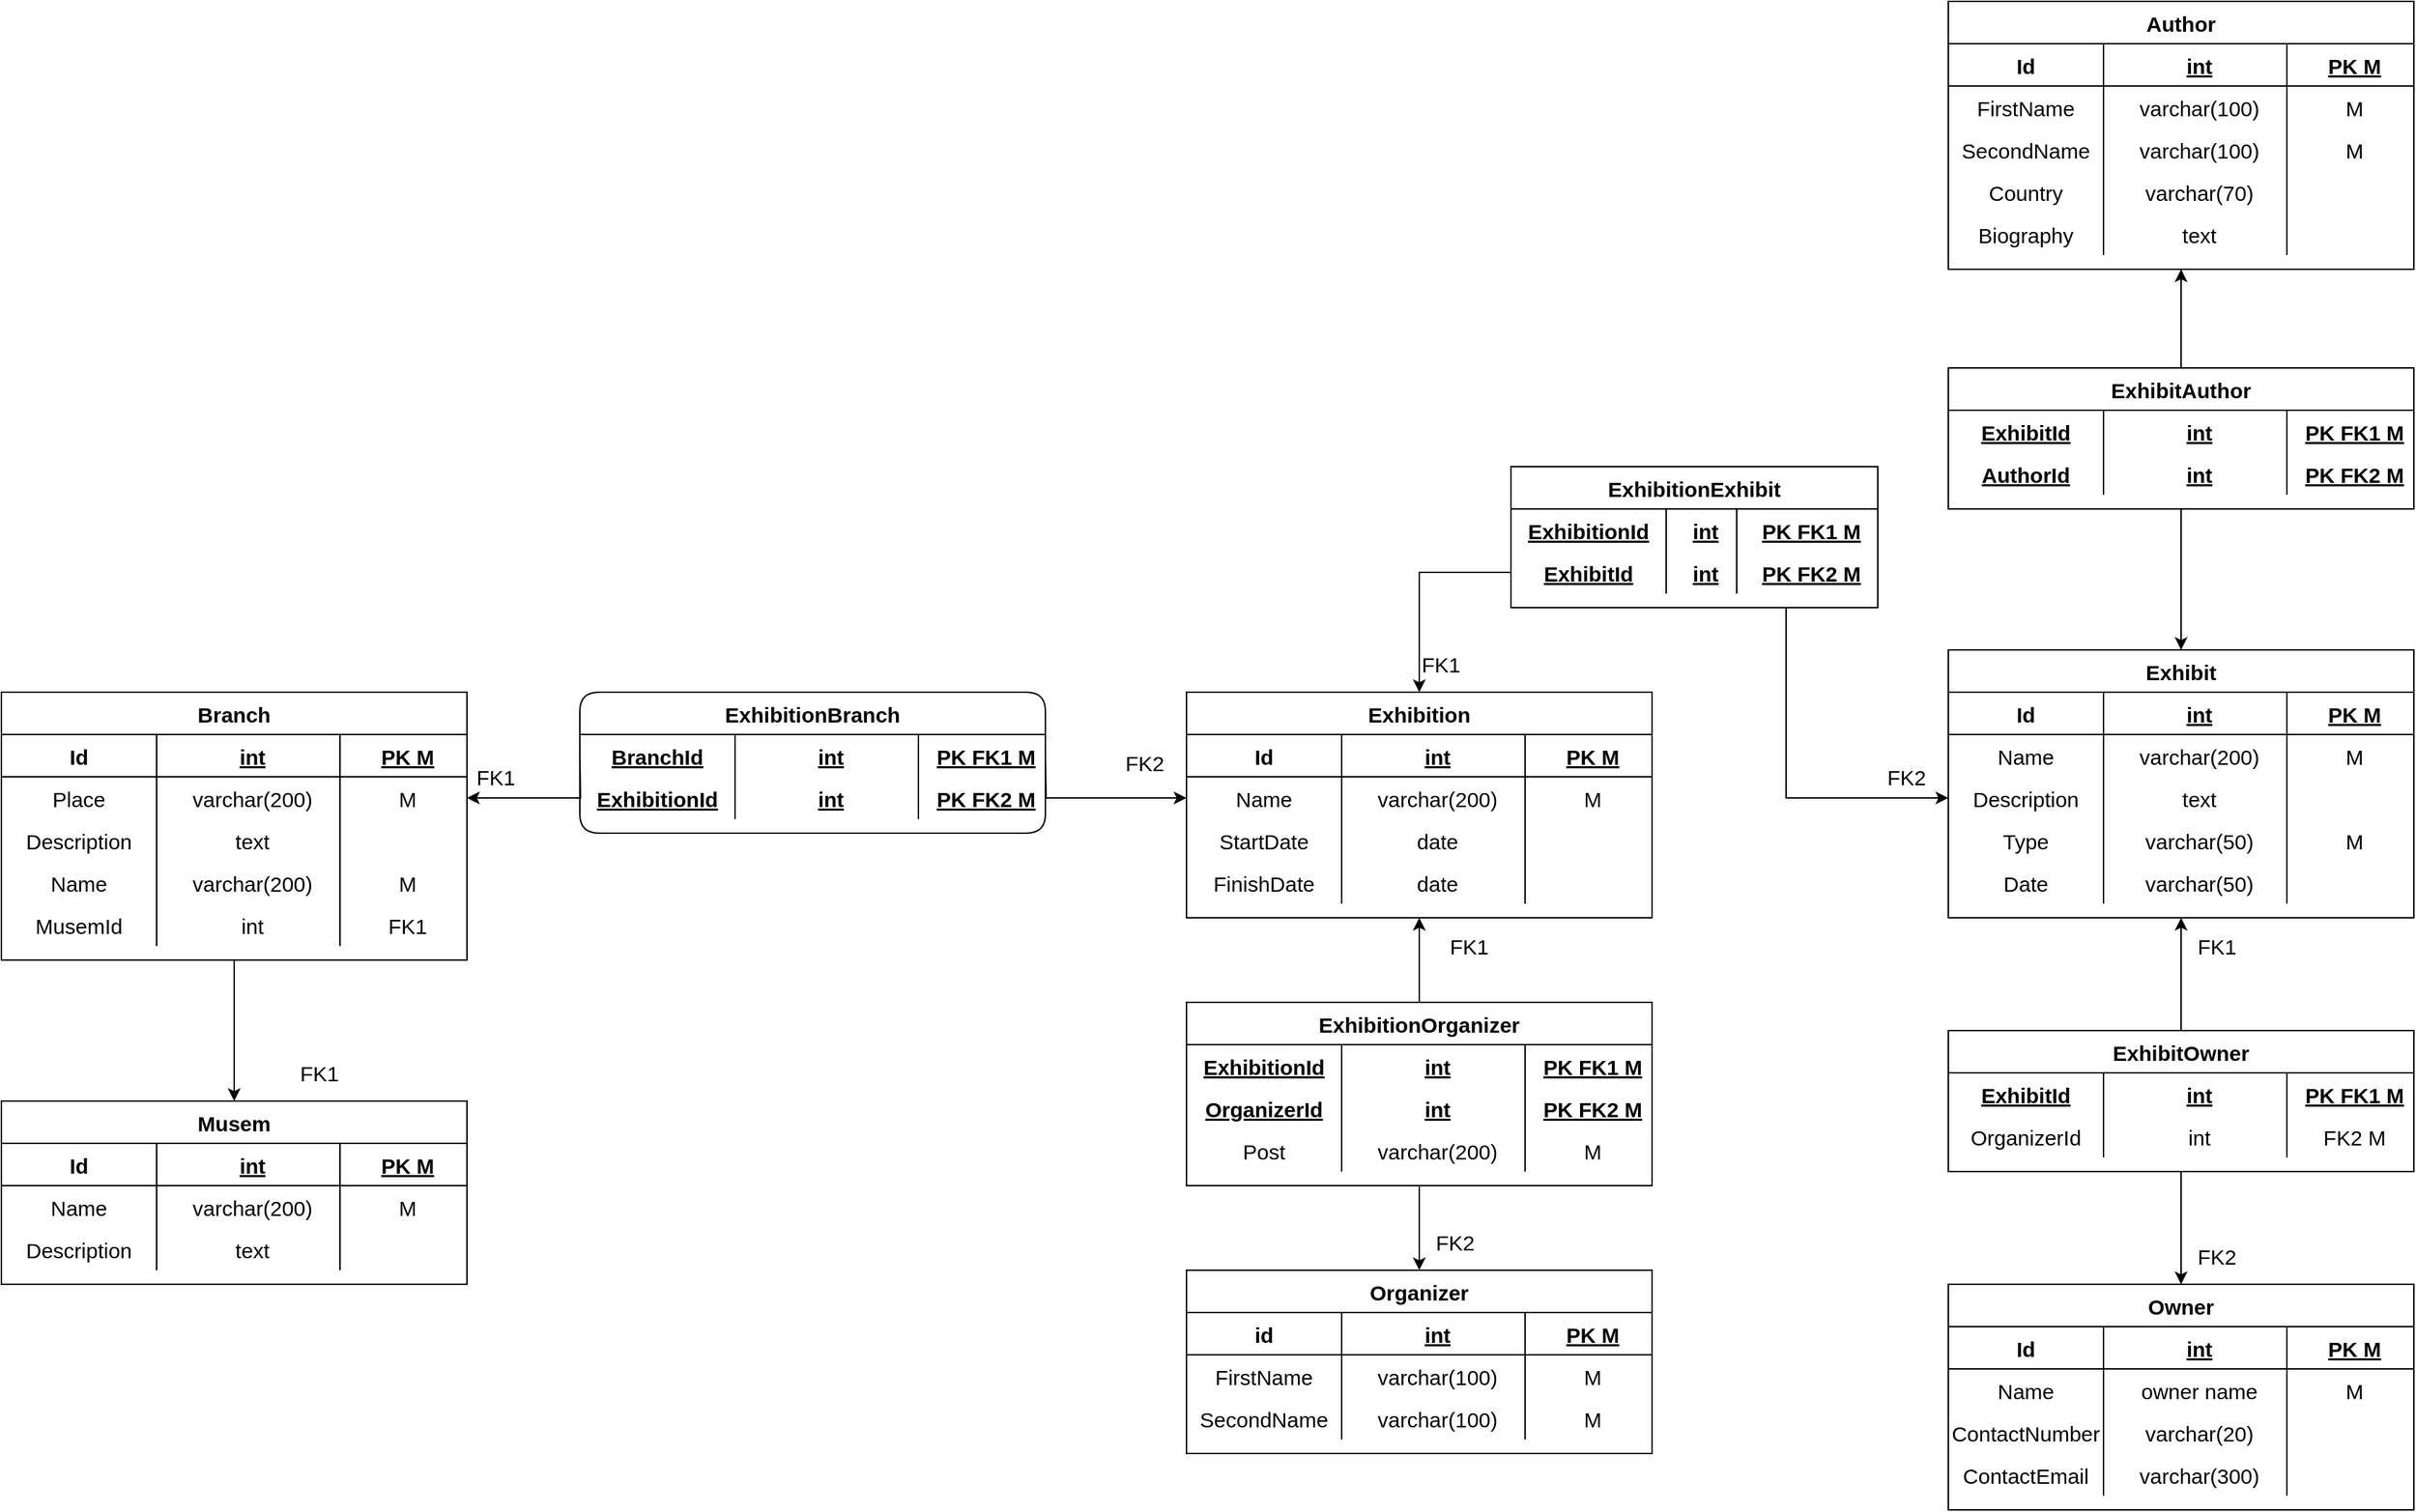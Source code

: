 <mxfile version="14.2.3" type="github">
  <diagram name="Page-1" id="e56a1550-8fbb-45ad-956c-1786394a9013">
    <mxGraphModel dx="1038" dy="575" grid="1" gridSize="10" guides="1" tooltips="1" connect="1" arrows="1" fold="1" page="1" pageScale="1" pageWidth="1920" pageHeight="1200" background="#ffffff" math="0" shadow="0">
      <root>
        <mxCell id="0" />
        <mxCell id="1" parent="0" />
        <mxCell id="PX5IsND9vOsVrEjf0ufV-1" style="edgeStyle=orthogonalEdgeStyle;rounded=0;orthogonalLoop=1;jettySize=auto;html=1;exitX=0.5;exitY=0;exitDx=0;exitDy=0;entryX=0.5;entryY=1;entryDx=0;entryDy=0;startArrow=classic;startFill=1;endArrow=none;endFill=0;fontSize=15;" parent="1" source="PX5IsND9vOsVrEjf0ufV-2" target="PX5IsND9vOsVrEjf0ufV-15" edge="1">
          <mxGeometry relative="1" as="geometry" />
        </mxCell>
        <mxCell id="PX5IsND9vOsVrEjf0ufV-2" value="Musem" style="shape=table;startSize=30;container=1;collapsible=1;childLayout=tableLayout;fixedRows=1;rowLines=0;fontStyle=1;align=center;resizeLast=1;fontSize=15;" parent="1" vertex="1">
          <mxGeometry x="80" y="860" width="330" height="130" as="geometry" />
        </mxCell>
        <mxCell id="PX5IsND9vOsVrEjf0ufV-3" value="" style="shape=partialRectangle;collapsible=0;dropTarget=0;pointerEvents=0;fillColor=none;top=0;left=0;bottom=1;right=0;points=[[0,0.5],[1,0.5]];portConstraint=eastwest;align=center;fontSize=15;" parent="PX5IsND9vOsVrEjf0ufV-2" vertex="1">
          <mxGeometry y="30" width="330" height="30" as="geometry" />
        </mxCell>
        <mxCell id="PX5IsND9vOsVrEjf0ufV-4" value="Id" style="shape=partialRectangle;connectable=0;fillColor=none;top=0;left=0;bottom=0;right=0;fontStyle=1;overflow=hidden;align=center;fontSize=15;" parent="PX5IsND9vOsVrEjf0ufV-3" vertex="1">
          <mxGeometry width="110" height="30" as="geometry" />
        </mxCell>
        <mxCell id="PX5IsND9vOsVrEjf0ufV-5" value="int" style="shape=partialRectangle;connectable=0;fillColor=none;top=0;left=0;bottom=0;right=0;align=center;spacingLeft=6;fontStyle=5;overflow=hidden;fontSize=15;" parent="PX5IsND9vOsVrEjf0ufV-3" vertex="1">
          <mxGeometry x="110" width="130" height="30" as="geometry" />
        </mxCell>
        <mxCell id="PX5IsND9vOsVrEjf0ufV-6" value="PK M" style="shape=partialRectangle;connectable=0;fillColor=none;top=0;left=0;bottom=0;right=0;align=center;spacingLeft=6;fontStyle=5;overflow=hidden;fontSize=15;" parent="PX5IsND9vOsVrEjf0ufV-3" vertex="1">
          <mxGeometry x="240" width="90" height="30" as="geometry" />
        </mxCell>
        <mxCell id="PX5IsND9vOsVrEjf0ufV-7" value="" style="shape=partialRectangle;collapsible=0;dropTarget=0;pointerEvents=0;fillColor=none;top=0;left=0;bottom=0;right=0;points=[[0,0.5],[1,0.5]];portConstraint=eastwest;align=center;fontSize=15;" parent="PX5IsND9vOsVrEjf0ufV-2" vertex="1">
          <mxGeometry y="60" width="330" height="30" as="geometry" />
        </mxCell>
        <mxCell id="PX5IsND9vOsVrEjf0ufV-8" value="Name" style="shape=partialRectangle;connectable=0;fillColor=none;top=0;left=0;bottom=0;right=0;editable=1;overflow=hidden;align=center;fontSize=15;" parent="PX5IsND9vOsVrEjf0ufV-7" vertex="1">
          <mxGeometry width="110" height="30" as="geometry" />
        </mxCell>
        <mxCell id="PX5IsND9vOsVrEjf0ufV-9" value="varchar(200)" style="shape=partialRectangle;connectable=0;fillColor=none;top=0;left=0;bottom=0;right=0;align=center;spacingLeft=6;overflow=hidden;fontSize=15;" parent="PX5IsND9vOsVrEjf0ufV-7" vertex="1">
          <mxGeometry x="110" width="130" height="30" as="geometry" />
        </mxCell>
        <mxCell id="PX5IsND9vOsVrEjf0ufV-10" value="M" style="shape=partialRectangle;connectable=0;fillColor=none;top=0;left=0;bottom=0;right=0;align=center;spacingLeft=6;overflow=hidden;fontSize=15;" parent="PX5IsND9vOsVrEjf0ufV-7" vertex="1">
          <mxGeometry x="240" width="90" height="30" as="geometry" />
        </mxCell>
        <mxCell id="PX5IsND9vOsVrEjf0ufV-11" value="" style="shape=partialRectangle;collapsible=0;dropTarget=0;pointerEvents=0;fillColor=none;top=0;left=0;bottom=0;right=0;points=[[0,0.5],[1,0.5]];portConstraint=eastwest;align=center;fontSize=15;" parent="PX5IsND9vOsVrEjf0ufV-2" vertex="1">
          <mxGeometry y="90" width="330" height="30" as="geometry" />
        </mxCell>
        <mxCell id="PX5IsND9vOsVrEjf0ufV-12" value="Description" style="shape=partialRectangle;connectable=0;fillColor=none;top=0;left=0;bottom=0;right=0;editable=1;overflow=hidden;align=center;fontSize=15;" parent="PX5IsND9vOsVrEjf0ufV-11" vertex="1">
          <mxGeometry width="110" height="30" as="geometry" />
        </mxCell>
        <mxCell id="PX5IsND9vOsVrEjf0ufV-13" value="text" style="shape=partialRectangle;connectable=0;fillColor=none;top=0;left=0;bottom=0;right=0;align=center;spacingLeft=6;overflow=hidden;fontSize=15;" parent="PX5IsND9vOsVrEjf0ufV-11" vertex="1">
          <mxGeometry x="110" width="130" height="30" as="geometry" />
        </mxCell>
        <mxCell id="PX5IsND9vOsVrEjf0ufV-14" style="shape=partialRectangle;connectable=0;fillColor=none;top=0;left=0;bottom=0;right=0;align=center;spacingLeft=6;overflow=hidden;fontSize=15;" parent="PX5IsND9vOsVrEjf0ufV-11" vertex="1">
          <mxGeometry x="240" width="90" height="30" as="geometry" />
        </mxCell>
        <mxCell id="PX5IsND9vOsVrEjf0ufV-15" value="Branch" style="shape=table;startSize=30;container=1;collapsible=1;childLayout=tableLayout;fixedRows=1;rowLines=0;fontStyle=1;align=center;resizeLast=1;fontSize=15;" parent="1" vertex="1">
          <mxGeometry x="80" y="570" width="330" height="190" as="geometry" />
        </mxCell>
        <mxCell id="PX5IsND9vOsVrEjf0ufV-16" value="" style="shape=partialRectangle;collapsible=0;dropTarget=0;pointerEvents=0;fillColor=none;top=0;left=0;bottom=1;right=0;points=[[0,0.5],[1,0.5]];portConstraint=eastwest;align=center;fontSize=15;" parent="PX5IsND9vOsVrEjf0ufV-15" vertex="1">
          <mxGeometry y="30" width="330" height="30" as="geometry" />
        </mxCell>
        <mxCell id="PX5IsND9vOsVrEjf0ufV-17" value="Id" style="shape=partialRectangle;connectable=0;fillColor=none;top=0;left=0;bottom=0;right=0;fontStyle=1;overflow=hidden;align=center;fontSize=15;" parent="PX5IsND9vOsVrEjf0ufV-16" vertex="1">
          <mxGeometry width="110" height="30" as="geometry" />
        </mxCell>
        <mxCell id="PX5IsND9vOsVrEjf0ufV-18" value="int" style="shape=partialRectangle;connectable=0;fillColor=none;top=0;left=0;bottom=0;right=0;align=center;spacingLeft=6;fontStyle=5;overflow=hidden;fontSize=15;" parent="PX5IsND9vOsVrEjf0ufV-16" vertex="1">
          <mxGeometry x="110" width="130" height="30" as="geometry" />
        </mxCell>
        <mxCell id="PX5IsND9vOsVrEjf0ufV-19" value="PK M" style="shape=partialRectangle;connectable=0;fillColor=none;top=0;left=0;bottom=0;right=0;align=center;spacingLeft=6;fontStyle=5;overflow=hidden;fontSize=15;" parent="PX5IsND9vOsVrEjf0ufV-16" vertex="1">
          <mxGeometry x="240" width="90" height="30" as="geometry" />
        </mxCell>
        <mxCell id="PX5IsND9vOsVrEjf0ufV-20" value="" style="shape=partialRectangle;collapsible=0;dropTarget=0;pointerEvents=0;fillColor=none;top=0;left=0;bottom=0;right=0;points=[[0,0.5],[1,0.5]];portConstraint=eastwest;align=center;fontSize=15;" parent="PX5IsND9vOsVrEjf0ufV-15" vertex="1">
          <mxGeometry y="60" width="330" height="30" as="geometry" />
        </mxCell>
        <mxCell id="PX5IsND9vOsVrEjf0ufV-21" value="Place" style="shape=partialRectangle;connectable=0;fillColor=none;top=0;left=0;bottom=0;right=0;editable=1;overflow=hidden;align=center;fontSize=15;" parent="PX5IsND9vOsVrEjf0ufV-20" vertex="1">
          <mxGeometry width="110" height="30" as="geometry" />
        </mxCell>
        <mxCell id="PX5IsND9vOsVrEjf0ufV-22" value="varchar(200)" style="shape=partialRectangle;connectable=0;fillColor=none;top=0;left=0;bottom=0;right=0;align=center;spacingLeft=6;overflow=hidden;fontSize=15;" parent="PX5IsND9vOsVrEjf0ufV-20" vertex="1">
          <mxGeometry x="110" width="130" height="30" as="geometry" />
        </mxCell>
        <mxCell id="PX5IsND9vOsVrEjf0ufV-23" value="M" style="shape=partialRectangle;connectable=0;fillColor=none;top=0;left=0;bottom=0;right=0;align=center;spacingLeft=6;overflow=hidden;fontSize=15;" parent="PX5IsND9vOsVrEjf0ufV-20" vertex="1">
          <mxGeometry x="240" width="90" height="30" as="geometry" />
        </mxCell>
        <mxCell id="PX5IsND9vOsVrEjf0ufV-24" value="" style="shape=partialRectangle;collapsible=0;dropTarget=0;pointerEvents=0;fillColor=none;top=0;left=0;bottom=0;right=0;points=[[0,0.5],[1,0.5]];portConstraint=eastwest;align=center;fontSize=15;" parent="PX5IsND9vOsVrEjf0ufV-15" vertex="1">
          <mxGeometry y="90" width="330" height="30" as="geometry" />
        </mxCell>
        <mxCell id="PX5IsND9vOsVrEjf0ufV-25" value="Description" style="shape=partialRectangle;connectable=0;fillColor=none;top=0;left=0;bottom=0;right=0;editable=1;overflow=hidden;align=center;fontSize=15;" parent="PX5IsND9vOsVrEjf0ufV-24" vertex="1">
          <mxGeometry width="110" height="30" as="geometry" />
        </mxCell>
        <mxCell id="PX5IsND9vOsVrEjf0ufV-26" value="text" style="shape=partialRectangle;connectable=0;fillColor=none;top=0;left=0;bottom=0;right=0;align=center;spacingLeft=6;overflow=hidden;fontSize=15;" parent="PX5IsND9vOsVrEjf0ufV-24" vertex="1">
          <mxGeometry x="110" width="130" height="30" as="geometry" />
        </mxCell>
        <mxCell id="PX5IsND9vOsVrEjf0ufV-27" style="shape=partialRectangle;connectable=0;fillColor=none;top=0;left=0;bottom=0;right=0;align=center;spacingLeft=6;overflow=hidden;fontSize=15;" parent="PX5IsND9vOsVrEjf0ufV-24" vertex="1">
          <mxGeometry x="240" width="90" height="30" as="geometry" />
        </mxCell>
        <mxCell id="PX5IsND9vOsVrEjf0ufV-290" style="shape=partialRectangle;collapsible=0;dropTarget=0;pointerEvents=0;fillColor=none;top=0;left=0;bottom=0;right=0;points=[[0,0.5],[1,0.5]];portConstraint=eastwest;align=center;fontSize=15;" parent="PX5IsND9vOsVrEjf0ufV-15" vertex="1">
          <mxGeometry y="120" width="330" height="30" as="geometry" />
        </mxCell>
        <mxCell id="PX5IsND9vOsVrEjf0ufV-291" value="Name" style="shape=partialRectangle;connectable=0;fillColor=none;top=0;left=0;bottom=0;right=0;editable=1;overflow=hidden;align=center;fontSize=15;" parent="PX5IsND9vOsVrEjf0ufV-290" vertex="1">
          <mxGeometry width="110" height="30" as="geometry" />
        </mxCell>
        <mxCell id="PX5IsND9vOsVrEjf0ufV-292" value="varchar(200)" style="shape=partialRectangle;connectable=0;fillColor=none;top=0;left=0;bottom=0;right=0;align=center;spacingLeft=6;overflow=hidden;fontSize=15;" parent="PX5IsND9vOsVrEjf0ufV-290" vertex="1">
          <mxGeometry x="110" width="130" height="30" as="geometry" />
        </mxCell>
        <mxCell id="PX5IsND9vOsVrEjf0ufV-293" value="M" style="shape=partialRectangle;connectable=0;fillColor=none;top=0;left=0;bottom=0;right=0;align=center;spacingLeft=6;overflow=hidden;fontSize=15;" parent="PX5IsND9vOsVrEjf0ufV-290" vertex="1">
          <mxGeometry x="240" width="90" height="30" as="geometry" />
        </mxCell>
        <mxCell id="PX5IsND9vOsVrEjf0ufV-143" style="shape=partialRectangle;collapsible=0;dropTarget=0;pointerEvents=0;fillColor=none;top=0;left=0;bottom=0;right=0;points=[[0,0.5],[1,0.5]];portConstraint=eastwest;align=center;fontSize=15;" parent="PX5IsND9vOsVrEjf0ufV-15" vertex="1">
          <mxGeometry y="150" width="330" height="30" as="geometry" />
        </mxCell>
        <mxCell id="PX5IsND9vOsVrEjf0ufV-144" value="MusemId" style="shape=partialRectangle;connectable=0;fillColor=none;top=0;left=0;bottom=0;right=0;editable=1;overflow=hidden;align=center;fontSize=15;" parent="PX5IsND9vOsVrEjf0ufV-143" vertex="1">
          <mxGeometry width="110" height="30" as="geometry" />
        </mxCell>
        <mxCell id="PX5IsND9vOsVrEjf0ufV-145" value="int" style="shape=partialRectangle;connectable=0;fillColor=none;top=0;left=0;bottom=0;right=0;align=center;spacingLeft=6;overflow=hidden;fontSize=15;" parent="PX5IsND9vOsVrEjf0ufV-143" vertex="1">
          <mxGeometry x="110" width="130" height="30" as="geometry" />
        </mxCell>
        <mxCell id="PX5IsND9vOsVrEjf0ufV-146" value="FK1" style="shape=partialRectangle;connectable=0;fillColor=none;top=0;left=0;bottom=0;right=0;align=center;spacingLeft=6;overflow=hidden;fontSize=15;" parent="PX5IsND9vOsVrEjf0ufV-143" vertex="1">
          <mxGeometry x="240" width="90" height="30" as="geometry" />
        </mxCell>
        <mxCell id="PX5IsND9vOsVrEjf0ufV-209" style="edgeStyle=orthogonalEdgeStyle;rounded=0;orthogonalLoop=1;jettySize=auto;html=1;exitX=0.5;exitY=0;exitDx=0;exitDy=0;entryX=0.5;entryY=1;entryDx=0;entryDy=0;startArrow=classic;startFill=1;endArrow=none;endFill=0;fontSize=15;" parent="1" source="PX5IsND9vOsVrEjf0ufV-29" target="PX5IsND9vOsVrEjf0ufV-199" edge="1">
          <mxGeometry relative="1" as="geometry" />
        </mxCell>
        <mxCell id="PX5IsND9vOsVrEjf0ufV-282" style="edgeStyle=orthogonalEdgeStyle;rounded=0;orthogonalLoop=1;jettySize=auto;html=1;exitX=0.5;exitY=1;exitDx=0;exitDy=0;startArrow=classic;startFill=1;endArrow=none;endFill=0;fontSize=15;" parent="1" source="PX5IsND9vOsVrEjf0ufV-29" target="PX5IsND9vOsVrEjf0ufV-273" edge="1">
          <mxGeometry relative="1" as="geometry" />
        </mxCell>
        <mxCell id="PX5IsND9vOsVrEjf0ufV-29" value="Exhibit" style="shape=table;startSize=30;container=1;collapsible=1;childLayout=tableLayout;fixedRows=1;rowLines=0;fontStyle=1;align=center;resizeLast=1;fontSize=15;" parent="1" vertex="1">
          <mxGeometry x="1460" y="540" width="330" height="190" as="geometry" />
        </mxCell>
        <mxCell id="PX5IsND9vOsVrEjf0ufV-30" value="" style="shape=partialRectangle;collapsible=0;dropTarget=0;pointerEvents=0;fillColor=none;top=0;left=0;bottom=1;right=0;points=[[0,0.5],[1,0.5]];portConstraint=eastwest;align=center;fontSize=15;" parent="PX5IsND9vOsVrEjf0ufV-29" vertex="1">
          <mxGeometry y="30" width="330" height="30" as="geometry" />
        </mxCell>
        <mxCell id="PX5IsND9vOsVrEjf0ufV-31" value="Id" style="shape=partialRectangle;connectable=0;fillColor=none;top=0;left=0;bottom=0;right=0;fontStyle=1;overflow=hidden;align=center;fontSize=15;" parent="PX5IsND9vOsVrEjf0ufV-30" vertex="1">
          <mxGeometry width="110" height="30" as="geometry" />
        </mxCell>
        <mxCell id="PX5IsND9vOsVrEjf0ufV-32" value="int" style="shape=partialRectangle;connectable=0;fillColor=none;top=0;left=0;bottom=0;right=0;align=center;spacingLeft=6;fontStyle=5;overflow=hidden;fontSize=15;" parent="PX5IsND9vOsVrEjf0ufV-30" vertex="1">
          <mxGeometry x="110" width="130" height="30" as="geometry" />
        </mxCell>
        <mxCell id="PX5IsND9vOsVrEjf0ufV-33" value="PK M" style="shape=partialRectangle;connectable=0;fillColor=none;top=0;left=0;bottom=0;right=0;align=center;spacingLeft=6;fontStyle=5;overflow=hidden;fontSize=15;" parent="PX5IsND9vOsVrEjf0ufV-30" vertex="1">
          <mxGeometry x="240" width="90" height="30" as="geometry" />
        </mxCell>
        <mxCell id="PX5IsND9vOsVrEjf0ufV-34" value="" style="shape=partialRectangle;collapsible=0;dropTarget=0;pointerEvents=0;fillColor=none;top=0;left=0;bottom=0;right=0;points=[[0,0.5],[1,0.5]];portConstraint=eastwest;align=center;fontSize=15;" parent="PX5IsND9vOsVrEjf0ufV-29" vertex="1">
          <mxGeometry y="60" width="330" height="30" as="geometry" />
        </mxCell>
        <mxCell id="PX5IsND9vOsVrEjf0ufV-35" value="Name" style="shape=partialRectangle;connectable=0;fillColor=none;top=0;left=0;bottom=0;right=0;editable=1;overflow=hidden;align=center;fontSize=15;" parent="PX5IsND9vOsVrEjf0ufV-34" vertex="1">
          <mxGeometry width="110" height="30" as="geometry" />
        </mxCell>
        <mxCell id="PX5IsND9vOsVrEjf0ufV-36" value="varchar(200)" style="shape=partialRectangle;connectable=0;fillColor=none;top=0;left=0;bottom=0;right=0;align=center;spacingLeft=6;overflow=hidden;fontSize=15;" parent="PX5IsND9vOsVrEjf0ufV-34" vertex="1">
          <mxGeometry x="110" width="130" height="30" as="geometry" />
        </mxCell>
        <mxCell id="PX5IsND9vOsVrEjf0ufV-37" value="M" style="shape=partialRectangle;connectable=0;fillColor=none;top=0;left=0;bottom=0;right=0;align=center;spacingLeft=6;overflow=hidden;fontSize=15;" parent="PX5IsND9vOsVrEjf0ufV-34" vertex="1">
          <mxGeometry x="240" width="90" height="30" as="geometry" />
        </mxCell>
        <mxCell id="PX5IsND9vOsVrEjf0ufV-38" value="" style="shape=partialRectangle;collapsible=0;dropTarget=0;pointerEvents=0;fillColor=none;top=0;left=0;bottom=0;right=0;points=[[0,0.5],[1,0.5]];portConstraint=eastwest;align=center;fontSize=15;" parent="PX5IsND9vOsVrEjf0ufV-29" vertex="1">
          <mxGeometry y="90" width="330" height="30" as="geometry" />
        </mxCell>
        <mxCell id="PX5IsND9vOsVrEjf0ufV-39" value="Description" style="shape=partialRectangle;connectable=0;fillColor=none;top=0;left=0;bottom=0;right=0;editable=1;overflow=hidden;align=center;fontSize=15;" parent="PX5IsND9vOsVrEjf0ufV-38" vertex="1">
          <mxGeometry width="110" height="30" as="geometry" />
        </mxCell>
        <mxCell id="PX5IsND9vOsVrEjf0ufV-40" value="text" style="shape=partialRectangle;connectable=0;fillColor=none;top=0;left=0;bottom=0;right=0;align=center;spacingLeft=6;overflow=hidden;fontSize=15;" parent="PX5IsND9vOsVrEjf0ufV-38" vertex="1">
          <mxGeometry x="110" width="130" height="30" as="geometry" />
        </mxCell>
        <mxCell id="PX5IsND9vOsVrEjf0ufV-41" style="shape=partialRectangle;connectable=0;fillColor=none;top=0;left=0;bottom=0;right=0;align=center;spacingLeft=6;overflow=hidden;fontSize=15;" parent="PX5IsND9vOsVrEjf0ufV-38" vertex="1">
          <mxGeometry x="240" width="90" height="30" as="geometry" />
        </mxCell>
        <mxCell id="PX5IsND9vOsVrEjf0ufV-42" value="" style="shape=partialRectangle;collapsible=0;dropTarget=0;pointerEvents=0;fillColor=none;top=0;left=0;bottom=0;right=0;points=[[0,0.5],[1,0.5]];portConstraint=eastwest;align=center;fontSize=15;" parent="PX5IsND9vOsVrEjf0ufV-29" vertex="1">
          <mxGeometry y="120" width="330" height="30" as="geometry" />
        </mxCell>
        <mxCell id="PX5IsND9vOsVrEjf0ufV-43" value="Type" style="shape=partialRectangle;connectable=0;fillColor=none;top=0;left=0;bottom=0;right=0;editable=1;overflow=hidden;align=center;fontSize=15;" parent="PX5IsND9vOsVrEjf0ufV-42" vertex="1">
          <mxGeometry width="110" height="30" as="geometry" />
        </mxCell>
        <mxCell id="PX5IsND9vOsVrEjf0ufV-44" value="varchar(50)" style="shape=partialRectangle;connectable=0;fillColor=none;top=0;left=0;bottom=0;right=0;align=center;spacingLeft=6;overflow=hidden;fontSize=15;" parent="PX5IsND9vOsVrEjf0ufV-42" vertex="1">
          <mxGeometry x="110" width="130" height="30" as="geometry" />
        </mxCell>
        <mxCell id="PX5IsND9vOsVrEjf0ufV-45" value="M" style="shape=partialRectangle;connectable=0;fillColor=none;top=0;left=0;bottom=0;right=0;align=center;spacingLeft=6;overflow=hidden;fontSize=15;" parent="PX5IsND9vOsVrEjf0ufV-42" vertex="1">
          <mxGeometry x="240" width="90" height="30" as="geometry" />
        </mxCell>
        <mxCell id="PX5IsND9vOsVrEjf0ufV-46" value="" style="shape=partialRectangle;collapsible=0;dropTarget=0;pointerEvents=0;fillColor=none;top=0;left=0;bottom=0;right=0;points=[[0,0.5],[1,0.5]];portConstraint=eastwest;align=center;fontSize=15;" parent="PX5IsND9vOsVrEjf0ufV-29" vertex="1">
          <mxGeometry y="150" width="330" height="30" as="geometry" />
        </mxCell>
        <mxCell id="PX5IsND9vOsVrEjf0ufV-47" value="Date" style="shape=partialRectangle;connectable=0;fillColor=none;top=0;left=0;bottom=0;right=0;editable=1;overflow=hidden;align=center;fontSize=15;" parent="PX5IsND9vOsVrEjf0ufV-46" vertex="1">
          <mxGeometry width="110" height="30" as="geometry" />
        </mxCell>
        <mxCell id="PX5IsND9vOsVrEjf0ufV-48" value="varchar(50)" style="shape=partialRectangle;connectable=0;fillColor=none;top=0;left=0;bottom=0;right=0;align=center;spacingLeft=6;overflow=hidden;fontSize=15;" parent="PX5IsND9vOsVrEjf0ufV-46" vertex="1">
          <mxGeometry x="110" width="130" height="30" as="geometry" />
        </mxCell>
        <mxCell id="PX5IsND9vOsVrEjf0ufV-49" value="" style="shape=partialRectangle;connectable=0;fillColor=none;top=0;left=0;bottom=0;right=0;align=center;spacingLeft=6;overflow=hidden;fontSize=15;" parent="PX5IsND9vOsVrEjf0ufV-46" vertex="1">
          <mxGeometry x="240" width="90" height="30" as="geometry" />
        </mxCell>
        <mxCell id="PX5IsND9vOsVrEjf0ufV-208" style="edgeStyle=orthogonalEdgeStyle;rounded=0;orthogonalLoop=1;jettySize=auto;html=1;exitX=0.5;exitY=1;exitDx=0;exitDy=0;startArrow=classic;startFill=1;endArrow=none;endFill=0;fontSize=15;" parent="1" source="PX5IsND9vOsVrEjf0ufV-50" target="PX5IsND9vOsVrEjf0ufV-199" edge="1">
          <mxGeometry relative="1" as="geometry" />
        </mxCell>
        <mxCell id="PX5IsND9vOsVrEjf0ufV-50" value="Author" style="shape=table;startSize=30;container=1;collapsible=1;childLayout=tableLayout;fixedRows=1;rowLines=0;fontStyle=1;align=center;resizeLast=1;fontSize=15;" parent="1" vertex="1">
          <mxGeometry x="1460" y="80" width="330" height="190" as="geometry" />
        </mxCell>
        <mxCell id="PX5IsND9vOsVrEjf0ufV-51" value="" style="shape=partialRectangle;collapsible=0;dropTarget=0;pointerEvents=0;fillColor=none;top=0;left=0;bottom=1;right=0;points=[[0,0.5],[1,0.5]];portConstraint=eastwest;align=center;fontSize=15;" parent="PX5IsND9vOsVrEjf0ufV-50" vertex="1">
          <mxGeometry y="30" width="330" height="30" as="geometry" />
        </mxCell>
        <mxCell id="PX5IsND9vOsVrEjf0ufV-52" value="Id" style="shape=partialRectangle;connectable=0;fillColor=none;top=0;left=0;bottom=0;right=0;fontStyle=1;overflow=hidden;align=center;fontSize=15;" parent="PX5IsND9vOsVrEjf0ufV-51" vertex="1">
          <mxGeometry width="110" height="30" as="geometry" />
        </mxCell>
        <mxCell id="PX5IsND9vOsVrEjf0ufV-53" value="int" style="shape=partialRectangle;connectable=0;fillColor=none;top=0;left=0;bottom=0;right=0;align=center;spacingLeft=6;fontStyle=5;overflow=hidden;fontSize=15;" parent="PX5IsND9vOsVrEjf0ufV-51" vertex="1">
          <mxGeometry x="110" width="130" height="30" as="geometry" />
        </mxCell>
        <mxCell id="PX5IsND9vOsVrEjf0ufV-54" value="PK M" style="shape=partialRectangle;connectable=0;fillColor=none;top=0;left=0;bottom=0;right=0;align=center;spacingLeft=6;fontStyle=5;overflow=hidden;fontSize=15;" parent="PX5IsND9vOsVrEjf0ufV-51" vertex="1">
          <mxGeometry x="240" width="90" height="30" as="geometry" />
        </mxCell>
        <mxCell id="PX5IsND9vOsVrEjf0ufV-55" value="" style="shape=partialRectangle;collapsible=0;dropTarget=0;pointerEvents=0;fillColor=none;top=0;left=0;bottom=0;right=0;points=[[0,0.5],[1,0.5]];portConstraint=eastwest;align=center;fontSize=15;" parent="PX5IsND9vOsVrEjf0ufV-50" vertex="1">
          <mxGeometry y="60" width="330" height="30" as="geometry" />
        </mxCell>
        <mxCell id="PX5IsND9vOsVrEjf0ufV-56" value="FirstName" style="shape=partialRectangle;connectable=0;fillColor=none;top=0;left=0;bottom=0;right=0;editable=1;overflow=hidden;align=center;fontSize=15;" parent="PX5IsND9vOsVrEjf0ufV-55" vertex="1">
          <mxGeometry width="110" height="30" as="geometry" />
        </mxCell>
        <mxCell id="PX5IsND9vOsVrEjf0ufV-57" value="varchar(100)" style="shape=partialRectangle;connectable=0;fillColor=none;top=0;left=0;bottom=0;right=0;align=center;spacingLeft=6;overflow=hidden;fontSize=15;" parent="PX5IsND9vOsVrEjf0ufV-55" vertex="1">
          <mxGeometry x="110" width="130" height="30" as="geometry" />
        </mxCell>
        <mxCell id="PX5IsND9vOsVrEjf0ufV-58" value="M" style="shape=partialRectangle;connectable=0;fillColor=none;top=0;left=0;bottom=0;right=0;align=center;spacingLeft=6;overflow=hidden;fontSize=15;" parent="PX5IsND9vOsVrEjf0ufV-55" vertex="1">
          <mxGeometry x="240" width="90" height="30" as="geometry" />
        </mxCell>
        <mxCell id="PX5IsND9vOsVrEjf0ufV-248" value="" style="shape=partialRectangle;collapsible=0;dropTarget=0;pointerEvents=0;fillColor=none;top=0;left=0;bottom=0;right=0;points=[[0,0.5],[1,0.5]];portConstraint=eastwest;align=center;fontSize=15;" parent="PX5IsND9vOsVrEjf0ufV-50" vertex="1">
          <mxGeometry y="90" width="330" height="30" as="geometry" />
        </mxCell>
        <mxCell id="PX5IsND9vOsVrEjf0ufV-249" value="SecondName" style="shape=partialRectangle;connectable=0;fillColor=none;top=0;left=0;bottom=0;right=0;editable=1;overflow=hidden;align=center;fontSize=15;" parent="PX5IsND9vOsVrEjf0ufV-248" vertex="1">
          <mxGeometry width="110" height="30" as="geometry" />
        </mxCell>
        <mxCell id="PX5IsND9vOsVrEjf0ufV-250" value="varchar(100)" style="shape=partialRectangle;connectable=0;fillColor=none;top=0;left=0;bottom=0;right=0;align=center;spacingLeft=6;overflow=hidden;fontSize=15;" parent="PX5IsND9vOsVrEjf0ufV-248" vertex="1">
          <mxGeometry x="110" width="130" height="30" as="geometry" />
        </mxCell>
        <mxCell id="PX5IsND9vOsVrEjf0ufV-251" value="M" style="shape=partialRectangle;connectable=0;fillColor=none;top=0;left=0;bottom=0;right=0;align=center;spacingLeft=6;overflow=hidden;fontSize=15;" parent="PX5IsND9vOsVrEjf0ufV-248" vertex="1">
          <mxGeometry x="240" width="90" height="30" as="geometry" />
        </mxCell>
        <mxCell id="PX5IsND9vOsVrEjf0ufV-59" value="" style="shape=partialRectangle;collapsible=0;dropTarget=0;pointerEvents=0;fillColor=none;top=0;left=0;bottom=0;right=0;points=[[0,0.5],[1,0.5]];portConstraint=eastwest;align=center;fontSize=15;" parent="PX5IsND9vOsVrEjf0ufV-50" vertex="1">
          <mxGeometry y="120" width="330" height="30" as="geometry" />
        </mxCell>
        <mxCell id="PX5IsND9vOsVrEjf0ufV-60" value="Country" style="shape=partialRectangle;connectable=0;fillColor=none;top=0;left=0;bottom=0;right=0;editable=1;overflow=hidden;align=center;fontSize=15;" parent="PX5IsND9vOsVrEjf0ufV-59" vertex="1">
          <mxGeometry width="110" height="30" as="geometry" />
        </mxCell>
        <mxCell id="PX5IsND9vOsVrEjf0ufV-61" value="varchar(70) " style="shape=partialRectangle;connectable=0;fillColor=none;top=0;left=0;bottom=0;right=0;align=center;spacingLeft=6;overflow=hidden;fontSize=15;" parent="PX5IsND9vOsVrEjf0ufV-59" vertex="1">
          <mxGeometry x="110" width="130" height="30" as="geometry" />
        </mxCell>
        <mxCell id="PX5IsND9vOsVrEjf0ufV-62" style="shape=partialRectangle;connectable=0;fillColor=none;top=0;left=0;bottom=0;right=0;align=center;spacingLeft=6;overflow=hidden;fontSize=15;" parent="PX5IsND9vOsVrEjf0ufV-59" vertex="1">
          <mxGeometry x="240" width="90" height="30" as="geometry" />
        </mxCell>
        <mxCell id="PX5IsND9vOsVrEjf0ufV-63" value="" style="shape=partialRectangle;collapsible=0;dropTarget=0;pointerEvents=0;fillColor=none;top=0;left=0;bottom=0;right=0;points=[[0,0.5],[1,0.5]];portConstraint=eastwest;align=center;fontSize=15;" parent="PX5IsND9vOsVrEjf0ufV-50" vertex="1">
          <mxGeometry y="150" width="330" height="30" as="geometry" />
        </mxCell>
        <mxCell id="PX5IsND9vOsVrEjf0ufV-64" value="Biography" style="shape=partialRectangle;connectable=0;fillColor=none;top=0;left=0;bottom=0;right=0;editable=1;overflow=hidden;align=center;fontSize=15;" parent="PX5IsND9vOsVrEjf0ufV-63" vertex="1">
          <mxGeometry width="110" height="30" as="geometry" />
        </mxCell>
        <mxCell id="PX5IsND9vOsVrEjf0ufV-65" value="text" style="shape=partialRectangle;connectable=0;fillColor=none;top=0;left=0;bottom=0;right=0;align=center;spacingLeft=6;overflow=hidden;fontSize=15;" parent="PX5IsND9vOsVrEjf0ufV-63" vertex="1">
          <mxGeometry x="110" width="130" height="30" as="geometry" />
        </mxCell>
        <mxCell id="PX5IsND9vOsVrEjf0ufV-66" style="shape=partialRectangle;connectable=0;fillColor=none;top=0;left=0;bottom=0;right=0;align=center;spacingLeft=6;overflow=hidden;fontSize=15;" parent="PX5IsND9vOsVrEjf0ufV-63" vertex="1">
          <mxGeometry x="240" width="90" height="30" as="geometry" />
        </mxCell>
        <mxCell id="PX5IsND9vOsVrEjf0ufV-169" style="edgeStyle=orthogonalEdgeStyle;rounded=0;orthogonalLoop=1;jettySize=auto;html=1;exitX=0.5;exitY=0;exitDx=0;exitDy=0;entryX=0.5;entryY=1;entryDx=0;entryDy=0;startArrow=classic;startFill=1;endArrow=none;endFill=0;fontSize=15;" parent="1" source="PX5IsND9vOsVrEjf0ufV-67" target="PX5IsND9vOsVrEjf0ufV-147" edge="1">
          <mxGeometry relative="1" as="geometry" />
        </mxCell>
        <mxCell id="PX5IsND9vOsVrEjf0ufV-67" value="Organizer" style="shape=table;startSize=30;container=1;collapsible=1;childLayout=tableLayout;fixedRows=1;rowLines=0;fontStyle=1;align=center;resizeLast=1;fontSize=15;" parent="1" vertex="1">
          <mxGeometry x="920" y="980" width="330" height="130" as="geometry" />
        </mxCell>
        <mxCell id="PX5IsND9vOsVrEjf0ufV-68" value="" style="shape=partialRectangle;collapsible=0;dropTarget=0;pointerEvents=0;fillColor=none;top=0;left=0;bottom=1;right=0;points=[[0,0.5],[1,0.5]];portConstraint=eastwest;align=center;fontSize=15;" parent="PX5IsND9vOsVrEjf0ufV-67" vertex="1">
          <mxGeometry y="30" width="330" height="30" as="geometry" />
        </mxCell>
        <mxCell id="PX5IsND9vOsVrEjf0ufV-69" value="id" style="shape=partialRectangle;connectable=0;fillColor=none;top=0;left=0;bottom=0;right=0;fontStyle=1;overflow=hidden;align=center;fontSize=15;" parent="PX5IsND9vOsVrEjf0ufV-68" vertex="1">
          <mxGeometry width="110" height="30" as="geometry" />
        </mxCell>
        <mxCell id="PX5IsND9vOsVrEjf0ufV-70" value="int" style="shape=partialRectangle;connectable=0;fillColor=none;top=0;left=0;bottom=0;right=0;align=center;spacingLeft=6;fontStyle=5;overflow=hidden;fontSize=15;" parent="PX5IsND9vOsVrEjf0ufV-68" vertex="1">
          <mxGeometry x="110" width="130" height="30" as="geometry" />
        </mxCell>
        <mxCell id="PX5IsND9vOsVrEjf0ufV-71" value="PK M" style="shape=partialRectangle;connectable=0;fillColor=none;top=0;left=0;bottom=0;right=0;align=center;spacingLeft=6;fontStyle=5;overflow=hidden;fontSize=15;" parent="PX5IsND9vOsVrEjf0ufV-68" vertex="1">
          <mxGeometry x="240" width="90" height="30" as="geometry" />
        </mxCell>
        <mxCell id="PX5IsND9vOsVrEjf0ufV-72" value="" style="shape=partialRectangle;collapsible=0;dropTarget=0;pointerEvents=0;fillColor=none;top=0;left=0;bottom=0;right=0;points=[[0,0.5],[1,0.5]];portConstraint=eastwest;align=center;fontSize=15;" parent="PX5IsND9vOsVrEjf0ufV-67" vertex="1">
          <mxGeometry y="60" width="330" height="30" as="geometry" />
        </mxCell>
        <mxCell id="PX5IsND9vOsVrEjf0ufV-73" value="FirstName" style="shape=partialRectangle;connectable=0;fillColor=none;top=0;left=0;bottom=0;right=0;editable=1;overflow=hidden;align=center;fontSize=15;" parent="PX5IsND9vOsVrEjf0ufV-72" vertex="1">
          <mxGeometry width="110" height="30" as="geometry" />
        </mxCell>
        <mxCell id="PX5IsND9vOsVrEjf0ufV-74" value="varchar(100)" style="shape=partialRectangle;connectable=0;fillColor=none;top=0;left=0;bottom=0;right=0;align=center;spacingLeft=6;overflow=hidden;fontSize=15;" parent="PX5IsND9vOsVrEjf0ufV-72" vertex="1">
          <mxGeometry x="110" width="130" height="30" as="geometry" />
        </mxCell>
        <mxCell id="PX5IsND9vOsVrEjf0ufV-75" value="M" style="shape=partialRectangle;connectable=0;fillColor=none;top=0;left=0;bottom=0;right=0;align=center;spacingLeft=6;overflow=hidden;fontSize=15;" parent="PX5IsND9vOsVrEjf0ufV-72" vertex="1">
          <mxGeometry x="240" width="90" height="30" as="geometry" />
        </mxCell>
        <mxCell id="PX5IsND9vOsVrEjf0ufV-252" value="" style="shape=partialRectangle;collapsible=0;dropTarget=0;pointerEvents=0;fillColor=none;top=0;left=0;bottom=0;right=0;points=[[0,0.5],[1,0.5]];portConstraint=eastwest;align=center;fontSize=15;" parent="PX5IsND9vOsVrEjf0ufV-67" vertex="1">
          <mxGeometry y="90" width="330" height="30" as="geometry" />
        </mxCell>
        <mxCell id="PX5IsND9vOsVrEjf0ufV-253" value="SecondName" style="shape=partialRectangle;connectable=0;fillColor=none;top=0;left=0;bottom=0;right=0;editable=1;overflow=hidden;align=center;fontSize=15;" parent="PX5IsND9vOsVrEjf0ufV-252" vertex="1">
          <mxGeometry width="110" height="30" as="geometry" />
        </mxCell>
        <mxCell id="PX5IsND9vOsVrEjf0ufV-254" value="varchar(100)" style="shape=partialRectangle;connectable=0;fillColor=none;top=0;left=0;bottom=0;right=0;align=center;spacingLeft=6;overflow=hidden;fontSize=15;" parent="PX5IsND9vOsVrEjf0ufV-252" vertex="1">
          <mxGeometry x="110" width="130" height="30" as="geometry" />
        </mxCell>
        <mxCell id="PX5IsND9vOsVrEjf0ufV-255" value="M" style="shape=partialRectangle;connectable=0;fillColor=none;top=0;left=0;bottom=0;right=0;align=center;spacingLeft=6;overflow=hidden;fontSize=15;" parent="PX5IsND9vOsVrEjf0ufV-252" vertex="1">
          <mxGeometry x="240" width="90" height="30" as="geometry" />
        </mxCell>
        <mxCell id="PX5IsND9vOsVrEjf0ufV-170" style="edgeStyle=orthogonalEdgeStyle;rounded=0;orthogonalLoop=1;jettySize=auto;html=1;exitX=0.5;exitY=1;exitDx=0;exitDy=0;startArrow=classic;startFill=1;endArrow=none;endFill=0;fontSize=15;" parent="1" source="PX5IsND9vOsVrEjf0ufV-81" target="PX5IsND9vOsVrEjf0ufV-147" edge="1">
          <mxGeometry relative="1" as="geometry" />
        </mxCell>
        <mxCell id="PX5IsND9vOsVrEjf0ufV-220" style="edgeStyle=orthogonalEdgeStyle;rounded=0;orthogonalLoop=1;jettySize=auto;html=1;exitX=0.5;exitY=0;exitDx=0;exitDy=0;entryX=0;entryY=0.5;entryDx=0;entryDy=0;startArrow=classic;startFill=1;endArrow=none;endFill=0;fontSize=15;" parent="1" source="PX5IsND9vOsVrEjf0ufV-81" target="PX5IsND9vOsVrEjf0ufV-215" edge="1">
          <mxGeometry relative="1" as="geometry" />
        </mxCell>
        <mxCell id="PX5IsND9vOsVrEjf0ufV-81" value="Exhibition" style="shape=table;startSize=30;container=1;collapsible=1;childLayout=tableLayout;fixedRows=1;rowLines=0;fontStyle=1;align=center;resizeLast=1;fontSize=15;" parent="1" vertex="1">
          <mxGeometry x="920" y="570" width="330" height="160" as="geometry" />
        </mxCell>
        <mxCell id="PX5IsND9vOsVrEjf0ufV-82" value="" style="shape=partialRectangle;collapsible=0;dropTarget=0;pointerEvents=0;fillColor=none;top=0;left=0;bottom=1;right=0;points=[[0,0.5],[1,0.5]];portConstraint=eastwest;align=center;fontSize=15;" parent="PX5IsND9vOsVrEjf0ufV-81" vertex="1">
          <mxGeometry y="30" width="330" height="30" as="geometry" />
        </mxCell>
        <mxCell id="PX5IsND9vOsVrEjf0ufV-83" value="Id" style="shape=partialRectangle;connectable=0;fillColor=none;top=0;left=0;bottom=0;right=0;fontStyle=1;overflow=hidden;align=center;fontSize=15;" parent="PX5IsND9vOsVrEjf0ufV-82" vertex="1">
          <mxGeometry width="110" height="30" as="geometry" />
        </mxCell>
        <mxCell id="PX5IsND9vOsVrEjf0ufV-84" value="int" style="shape=partialRectangle;connectable=0;fillColor=none;top=0;left=0;bottom=0;right=0;align=center;spacingLeft=6;fontStyle=5;overflow=hidden;fontSize=15;" parent="PX5IsND9vOsVrEjf0ufV-82" vertex="1">
          <mxGeometry x="110" width="130" height="30" as="geometry" />
        </mxCell>
        <mxCell id="PX5IsND9vOsVrEjf0ufV-85" value="PK M" style="shape=partialRectangle;connectable=0;fillColor=none;top=0;left=0;bottom=0;right=0;align=center;spacingLeft=6;fontStyle=5;overflow=hidden;fontSize=15;" parent="PX5IsND9vOsVrEjf0ufV-82" vertex="1">
          <mxGeometry x="240" width="90" height="30" as="geometry" />
        </mxCell>
        <mxCell id="PX5IsND9vOsVrEjf0ufV-86" value="" style="shape=partialRectangle;collapsible=0;dropTarget=0;pointerEvents=0;fillColor=none;top=0;left=0;bottom=0;right=0;points=[[0,0.5],[1,0.5]];portConstraint=eastwest;align=center;fontSize=15;" parent="PX5IsND9vOsVrEjf0ufV-81" vertex="1">
          <mxGeometry y="60" width="330" height="30" as="geometry" />
        </mxCell>
        <mxCell id="PX5IsND9vOsVrEjf0ufV-87" value="Name" style="shape=partialRectangle;connectable=0;fillColor=none;top=0;left=0;bottom=0;right=0;editable=1;overflow=hidden;align=center;fontSize=15;" parent="PX5IsND9vOsVrEjf0ufV-86" vertex="1">
          <mxGeometry width="110" height="30" as="geometry" />
        </mxCell>
        <mxCell id="PX5IsND9vOsVrEjf0ufV-88" value="varchar(200)" style="shape=partialRectangle;connectable=0;fillColor=none;top=0;left=0;bottom=0;right=0;align=center;spacingLeft=6;overflow=hidden;fontSize=15;" parent="PX5IsND9vOsVrEjf0ufV-86" vertex="1">
          <mxGeometry x="110" width="130" height="30" as="geometry" />
        </mxCell>
        <mxCell id="PX5IsND9vOsVrEjf0ufV-89" value="M" style="shape=partialRectangle;connectable=0;fillColor=none;top=0;left=0;bottom=0;right=0;align=center;spacingLeft=6;overflow=hidden;fontSize=15;" parent="PX5IsND9vOsVrEjf0ufV-86" vertex="1">
          <mxGeometry x="240" width="90" height="30" as="geometry" />
        </mxCell>
        <mxCell id="PX5IsND9vOsVrEjf0ufV-90" value="" style="shape=partialRectangle;collapsible=0;dropTarget=0;pointerEvents=0;fillColor=none;top=0;left=0;bottom=0;right=0;points=[[0,0.5],[1,0.5]];portConstraint=eastwest;align=center;fontSize=15;" parent="PX5IsND9vOsVrEjf0ufV-81" vertex="1">
          <mxGeometry y="90" width="330" height="30" as="geometry" />
        </mxCell>
        <mxCell id="PX5IsND9vOsVrEjf0ufV-91" value="StartDate" style="shape=partialRectangle;connectable=0;fillColor=none;top=0;left=0;bottom=0;right=0;editable=1;overflow=hidden;align=center;fontSize=15;" parent="PX5IsND9vOsVrEjf0ufV-90" vertex="1">
          <mxGeometry width="110" height="30" as="geometry" />
        </mxCell>
        <mxCell id="PX5IsND9vOsVrEjf0ufV-92" value="date" style="shape=partialRectangle;connectable=0;fillColor=none;top=0;left=0;bottom=0;right=0;align=center;spacingLeft=6;overflow=hidden;fontSize=15;" parent="PX5IsND9vOsVrEjf0ufV-90" vertex="1">
          <mxGeometry x="110" width="130" height="30" as="geometry" />
        </mxCell>
        <mxCell id="PX5IsND9vOsVrEjf0ufV-93" style="shape=partialRectangle;connectable=0;fillColor=none;top=0;left=0;bottom=0;right=0;align=center;spacingLeft=6;overflow=hidden;fontSize=15;" parent="PX5IsND9vOsVrEjf0ufV-90" vertex="1">
          <mxGeometry x="240" width="90" height="30" as="geometry" />
        </mxCell>
        <mxCell id="YwpMokG1KG3EofmsObdm-1" value="" style="shape=partialRectangle;collapsible=0;dropTarget=0;pointerEvents=0;fillColor=none;top=0;left=0;bottom=0;right=0;points=[[0,0.5],[1,0.5]];portConstraint=eastwest;align=center;fontSize=15;" vertex="1" parent="PX5IsND9vOsVrEjf0ufV-81">
          <mxGeometry y="120" width="330" height="30" as="geometry" />
        </mxCell>
        <mxCell id="YwpMokG1KG3EofmsObdm-2" value="FinishDate" style="shape=partialRectangle;connectable=0;fillColor=none;top=0;left=0;bottom=0;right=0;editable=1;overflow=hidden;align=center;fontSize=15;" vertex="1" parent="YwpMokG1KG3EofmsObdm-1">
          <mxGeometry width="110" height="30" as="geometry" />
        </mxCell>
        <mxCell id="YwpMokG1KG3EofmsObdm-3" value="date" style="shape=partialRectangle;connectable=0;fillColor=none;top=0;left=0;bottom=0;right=0;align=center;spacingLeft=6;overflow=hidden;fontSize=15;" vertex="1" parent="YwpMokG1KG3EofmsObdm-1">
          <mxGeometry x="110" width="130" height="30" as="geometry" />
        </mxCell>
        <mxCell id="YwpMokG1KG3EofmsObdm-4" style="shape=partialRectangle;connectable=0;fillColor=none;top=0;left=0;bottom=0;right=0;align=center;spacingLeft=6;overflow=hidden;fontSize=15;" vertex="1" parent="YwpMokG1KG3EofmsObdm-1">
          <mxGeometry x="240" width="90" height="30" as="geometry" />
        </mxCell>
        <mxCell id="PX5IsND9vOsVrEjf0ufV-113" value="ExhibitionBranch" style="shape=table;startSize=30;container=1;collapsible=1;childLayout=tableLayout;fixedRows=1;rowLines=0;fontStyle=1;align=center;resizeLast=1;rounded=1;fontSize=15;" parent="1" vertex="1">
          <mxGeometry x="490" y="570" width="330" height="100" as="geometry" />
        </mxCell>
        <mxCell id="PX5IsND9vOsVrEjf0ufV-126" value="" style="shape=partialRectangle;collapsible=0;dropTarget=0;pointerEvents=0;fillColor=none;top=0;left=0;bottom=0;right=0;points=[[0,0.5],[1,0.5]];portConstraint=eastwest;align=center;fontStyle=5;fontSize=15;" parent="PX5IsND9vOsVrEjf0ufV-113" vertex="1">
          <mxGeometry y="30" width="330" height="30" as="geometry" />
        </mxCell>
        <mxCell id="PX5IsND9vOsVrEjf0ufV-127" value="BranchId" style="shape=partialRectangle;connectable=0;fillColor=none;top=0;left=0;bottom=0;right=0;editable=1;overflow=hidden;align=center;fontStyle=5;fontSize=15;" parent="PX5IsND9vOsVrEjf0ufV-126" vertex="1">
          <mxGeometry width="110" height="30" as="geometry" />
        </mxCell>
        <mxCell id="PX5IsND9vOsVrEjf0ufV-128" value="int" style="shape=partialRectangle;connectable=0;fillColor=none;top=0;left=0;bottom=0;right=0;align=center;spacingLeft=6;overflow=hidden;fontStyle=5;fontSize=15;" parent="PX5IsND9vOsVrEjf0ufV-126" vertex="1">
          <mxGeometry x="110" width="130" height="30" as="geometry" />
        </mxCell>
        <mxCell id="PX5IsND9vOsVrEjf0ufV-129" value="PK FK1 M" style="shape=partialRectangle;connectable=0;fillColor=none;top=0;left=0;bottom=0;right=0;align=center;spacingLeft=6;overflow=hidden;fontStyle=5;fontSize=15;" parent="PX5IsND9vOsVrEjf0ufV-126" vertex="1">
          <mxGeometry x="240" width="90" height="30" as="geometry" />
        </mxCell>
        <mxCell id="PX5IsND9vOsVrEjf0ufV-237" value="" style="shape=partialRectangle;collapsible=0;dropTarget=0;pointerEvents=0;fillColor=none;top=0;left=0;bottom=0;right=0;points=[[0,0.5],[1,0.5]];portConstraint=eastwest;align=center;fontStyle=5;fontSize=15;" parent="PX5IsND9vOsVrEjf0ufV-113" vertex="1">
          <mxGeometry y="60" width="330" height="30" as="geometry" />
        </mxCell>
        <mxCell id="PX5IsND9vOsVrEjf0ufV-238" value="ExhibitionId" style="shape=partialRectangle;connectable=0;fillColor=none;top=0;left=0;bottom=0;right=0;editable=1;overflow=hidden;align=center;fontStyle=5;fontSize=15;" parent="PX5IsND9vOsVrEjf0ufV-237" vertex="1">
          <mxGeometry width="110" height="30" as="geometry" />
        </mxCell>
        <mxCell id="PX5IsND9vOsVrEjf0ufV-239" value="int" style="shape=partialRectangle;connectable=0;fillColor=none;top=0;left=0;bottom=0;right=0;align=center;spacingLeft=6;overflow=hidden;fontStyle=5;fontSize=15;" parent="PX5IsND9vOsVrEjf0ufV-237" vertex="1">
          <mxGeometry x="110" width="130" height="30" as="geometry" />
        </mxCell>
        <mxCell id="PX5IsND9vOsVrEjf0ufV-240" value="PK FK2 M" style="shape=partialRectangle;connectable=0;fillColor=none;top=0;left=0;bottom=0;right=0;align=center;spacingLeft=6;overflow=hidden;fontStyle=5;fontSize=15;" parent="PX5IsND9vOsVrEjf0ufV-237" vertex="1">
          <mxGeometry x="240" width="90" height="30" as="geometry" />
        </mxCell>
        <mxCell id="PX5IsND9vOsVrEjf0ufV-130" style="edgeStyle=orthogonalEdgeStyle;rounded=0;orthogonalLoop=1;jettySize=auto;html=1;exitX=1;exitY=0.5;exitDx=0;exitDy=0;entryX=0;entryY=0.5;entryDx=0;entryDy=0;startArrow=classic;startFill=1;endArrow=none;endFill=0;fontSize=15;" parent="1" source="PX5IsND9vOsVrEjf0ufV-20" edge="1">
          <mxGeometry relative="1" as="geometry">
            <mxPoint x="490" y="615" as="targetPoint" />
          </mxGeometry>
        </mxCell>
        <mxCell id="PX5IsND9vOsVrEjf0ufV-131" style="edgeStyle=orthogonalEdgeStyle;rounded=0;orthogonalLoop=1;jettySize=auto;html=1;exitX=1;exitY=0.5;exitDx=0;exitDy=0;entryX=0;entryY=0.5;entryDx=0;entryDy=0;startArrow=none;startFill=0;endArrow=classic;endFill=1;fontSize=15;" parent="1" target="PX5IsND9vOsVrEjf0ufV-86" edge="1">
          <mxGeometry relative="1" as="geometry">
            <mxPoint x="820" y="615" as="sourcePoint" />
          </mxGeometry>
        </mxCell>
        <mxCell id="PX5IsND9vOsVrEjf0ufV-132" value="FK1" style="text;html=1;resizable=0;autosize=1;align=center;verticalAlign=middle;points=[];fillColor=none;strokeColor=none;rounded=0;fontSize=15;" parent="1" vertex="1">
          <mxGeometry x="285" y="830" width="40" height="20" as="geometry" />
        </mxCell>
        <mxCell id="PX5IsND9vOsVrEjf0ufV-147" value="ExhibitionOrganizer" style="shape=table;startSize=30;container=1;collapsible=1;childLayout=tableLayout;fixedRows=1;rowLines=0;fontStyle=1;align=center;resizeLast=1;fontSize=15;" parent="1" vertex="1">
          <mxGeometry x="920" y="790" width="330" height="130" as="geometry" />
        </mxCell>
        <mxCell id="PX5IsND9vOsVrEjf0ufV-152" value="" style="shape=partialRectangle;collapsible=0;dropTarget=0;pointerEvents=0;fillColor=none;top=0;left=0;bottom=0;right=0;points=[[0,0.5],[1,0.5]];portConstraint=eastwest;align=center;fontStyle=5;fontSize=15;" parent="PX5IsND9vOsVrEjf0ufV-147" vertex="1">
          <mxGeometry y="30" width="330" height="30" as="geometry" />
        </mxCell>
        <mxCell id="PX5IsND9vOsVrEjf0ufV-153" value="ExhibitionId" style="shape=partialRectangle;connectable=0;fillColor=none;top=0;left=0;bottom=0;right=0;editable=1;overflow=hidden;align=center;fontStyle=5;fontSize=15;" parent="PX5IsND9vOsVrEjf0ufV-152" vertex="1">
          <mxGeometry width="110" height="30" as="geometry" />
        </mxCell>
        <mxCell id="PX5IsND9vOsVrEjf0ufV-154" value="int" style="shape=partialRectangle;connectable=0;fillColor=none;top=0;left=0;bottom=0;right=0;align=center;spacingLeft=6;overflow=hidden;fontStyle=5;fontSize=15;" parent="PX5IsND9vOsVrEjf0ufV-152" vertex="1">
          <mxGeometry x="110" width="130" height="30" as="geometry" />
        </mxCell>
        <mxCell id="PX5IsND9vOsVrEjf0ufV-155" value="PK FK1 M" style="shape=partialRectangle;connectable=0;fillColor=none;top=0;left=0;bottom=0;right=0;align=center;spacingLeft=6;overflow=hidden;fontStyle=5;fontSize=15;" parent="PX5IsND9vOsVrEjf0ufV-152" vertex="1">
          <mxGeometry x="240" width="90" height="30" as="geometry" />
        </mxCell>
        <mxCell id="PX5IsND9vOsVrEjf0ufV-294" value="" style="shape=partialRectangle;collapsible=0;dropTarget=0;pointerEvents=0;fillColor=none;top=0;left=0;bottom=0;right=0;points=[[0,0.5],[1,0.5]];portConstraint=eastwest;align=center;fontStyle=5;fontSize=15;" parent="PX5IsND9vOsVrEjf0ufV-147" vertex="1">
          <mxGeometry y="60" width="330" height="30" as="geometry" />
        </mxCell>
        <mxCell id="PX5IsND9vOsVrEjf0ufV-295" value="OrganizerId" style="shape=partialRectangle;connectable=0;fillColor=none;top=0;left=0;bottom=0;right=0;editable=1;overflow=hidden;align=center;fontStyle=5;fontSize=15;" parent="PX5IsND9vOsVrEjf0ufV-294" vertex="1">
          <mxGeometry width="110" height="30" as="geometry" />
        </mxCell>
        <mxCell id="PX5IsND9vOsVrEjf0ufV-296" value="int" style="shape=partialRectangle;connectable=0;fillColor=none;top=0;left=0;bottom=0;right=0;align=center;spacingLeft=6;overflow=hidden;fontStyle=5;fontSize=15;" parent="PX5IsND9vOsVrEjf0ufV-294" vertex="1">
          <mxGeometry x="110" width="130" height="30" as="geometry" />
        </mxCell>
        <mxCell id="PX5IsND9vOsVrEjf0ufV-297" value="PK FK2 M" style="shape=partialRectangle;connectable=0;fillColor=none;top=0;left=0;bottom=0;right=0;align=center;spacingLeft=6;overflow=hidden;fontStyle=5;fontSize=15;" parent="PX5IsND9vOsVrEjf0ufV-294" vertex="1">
          <mxGeometry x="240" width="90" height="30" as="geometry" />
        </mxCell>
        <mxCell id="PX5IsND9vOsVrEjf0ufV-156" value="" style="shape=partialRectangle;collapsible=0;dropTarget=0;pointerEvents=0;fillColor=none;top=0;left=0;bottom=0;right=0;points=[[0,0.5],[1,0.5]];portConstraint=eastwest;align=center;fontStyle=5;fontSize=15;" parent="PX5IsND9vOsVrEjf0ufV-147" vertex="1">
          <mxGeometry y="90" width="330" height="30" as="geometry" />
        </mxCell>
        <mxCell id="PX5IsND9vOsVrEjf0ufV-157" value="Post" style="shape=partialRectangle;connectable=0;fillColor=none;top=0;left=0;bottom=0;right=0;editable=1;overflow=hidden;align=center;fontStyle=0;fontSize=15;" parent="PX5IsND9vOsVrEjf0ufV-156" vertex="1">
          <mxGeometry width="110" height="30" as="geometry" />
        </mxCell>
        <mxCell id="PX5IsND9vOsVrEjf0ufV-158" value="varchar(200)" style="shape=partialRectangle;connectable=0;fillColor=none;top=0;left=0;bottom=0;right=0;align=center;spacingLeft=6;overflow=hidden;fontStyle=0;fontSize=15;" parent="PX5IsND9vOsVrEjf0ufV-156" vertex="1">
          <mxGeometry x="110" width="130" height="30" as="geometry" />
        </mxCell>
        <mxCell id="PX5IsND9vOsVrEjf0ufV-159" value="M" style="shape=partialRectangle;connectable=0;fillColor=none;top=0;left=0;bottom=0;right=0;align=center;spacingLeft=6;overflow=hidden;fontStyle=0;fontSize=15;" parent="PX5IsND9vOsVrEjf0ufV-156" vertex="1">
          <mxGeometry x="240" width="90" height="30" as="geometry" />
        </mxCell>
        <mxCell id="PX5IsND9vOsVrEjf0ufV-171" value="FK1" style="text;html=1;align=center;verticalAlign=middle;resizable=0;points=[];autosize=1;fontSize=15;" parent="1" vertex="1">
          <mxGeometry x="1100" y="740" width="40" height="20" as="geometry" />
        </mxCell>
        <mxCell id="PX5IsND9vOsVrEjf0ufV-172" value="FK2" style="text;html=1;align=center;verticalAlign=middle;resizable=0;points=[];autosize=1;fontSize=15;" parent="1" vertex="1">
          <mxGeometry x="1090" y="950" width="40" height="20" as="geometry" />
        </mxCell>
        <mxCell id="PX5IsND9vOsVrEjf0ufV-199" value="ExhibitAuthor" style="shape=table;startSize=30;container=1;collapsible=1;childLayout=tableLayout;fixedRows=1;rowLines=0;fontStyle=1;align=center;resizeLast=1;fontSize=15;" parent="1" vertex="1">
          <mxGeometry x="1460" y="340" width="330" height="100" as="geometry" />
        </mxCell>
        <mxCell id="PX5IsND9vOsVrEjf0ufV-200" value="" style="shape=partialRectangle;collapsible=0;dropTarget=0;pointerEvents=0;fillColor=none;top=0;left=0;bottom=0;right=0;points=[[0,0.5],[1,0.5]];portConstraint=eastwest;align=center;fontStyle=5;fontSize=15;" parent="PX5IsND9vOsVrEjf0ufV-199" vertex="1">
          <mxGeometry y="30" width="330" height="30" as="geometry" />
        </mxCell>
        <mxCell id="PX5IsND9vOsVrEjf0ufV-201" value="ExhibitId" style="shape=partialRectangle;connectable=0;fillColor=none;top=0;left=0;bottom=0;right=0;editable=1;overflow=hidden;align=center;fontStyle=5;fontSize=15;" parent="PX5IsND9vOsVrEjf0ufV-200" vertex="1">
          <mxGeometry width="110" height="30" as="geometry" />
        </mxCell>
        <mxCell id="PX5IsND9vOsVrEjf0ufV-202" value="int" style="shape=partialRectangle;connectable=0;fillColor=none;top=0;left=0;bottom=0;right=0;align=center;spacingLeft=6;overflow=hidden;fontStyle=5;fontSize=15;" parent="PX5IsND9vOsVrEjf0ufV-200" vertex="1">
          <mxGeometry x="110" width="130" height="30" as="geometry" />
        </mxCell>
        <mxCell id="PX5IsND9vOsVrEjf0ufV-203" value="PK FK1 M" style="shape=partialRectangle;connectable=0;fillColor=none;top=0;left=0;bottom=0;right=0;align=center;spacingLeft=6;overflow=hidden;fontStyle=5;fontSize=15;" parent="PX5IsND9vOsVrEjf0ufV-200" vertex="1">
          <mxGeometry x="240" width="90" height="30" as="geometry" />
        </mxCell>
        <mxCell id="PX5IsND9vOsVrEjf0ufV-204" value="" style="shape=partialRectangle;collapsible=0;dropTarget=0;pointerEvents=0;fillColor=none;top=0;left=0;bottom=0;right=0;points=[[0,0.5],[1,0.5]];portConstraint=eastwest;align=center;fontStyle=5;fontSize=15;" parent="PX5IsND9vOsVrEjf0ufV-199" vertex="1">
          <mxGeometry y="60" width="330" height="30" as="geometry" />
        </mxCell>
        <mxCell id="PX5IsND9vOsVrEjf0ufV-205" value="AuthorId" style="shape=partialRectangle;connectable=0;fillColor=none;top=0;left=0;bottom=0;right=0;editable=1;overflow=hidden;align=center;fontStyle=5;fontSize=15;" parent="PX5IsND9vOsVrEjf0ufV-204" vertex="1">
          <mxGeometry width="110" height="30" as="geometry" />
        </mxCell>
        <mxCell id="PX5IsND9vOsVrEjf0ufV-206" value="int" style="shape=partialRectangle;connectable=0;fillColor=none;top=0;left=0;bottom=0;right=0;align=center;spacingLeft=6;overflow=hidden;fontStyle=5;fontSize=15;" parent="PX5IsND9vOsVrEjf0ufV-204" vertex="1">
          <mxGeometry x="110" width="130" height="30" as="geometry" />
        </mxCell>
        <mxCell id="PX5IsND9vOsVrEjf0ufV-207" value="PK FK2 M" style="shape=partialRectangle;connectable=0;fillColor=none;top=0;left=0;bottom=0;right=0;align=center;spacingLeft=6;overflow=hidden;fontStyle=5;fontSize=15;" parent="PX5IsND9vOsVrEjf0ufV-204" vertex="1">
          <mxGeometry x="240" width="90" height="30" as="geometry" />
        </mxCell>
        <mxCell id="PX5IsND9vOsVrEjf0ufV-210" value="ExhibitionExhibit" style="shape=table;startSize=30;container=1;collapsible=1;childLayout=tableLayout;fixedRows=1;rowLines=0;fontStyle=1;align=center;resizeLast=1;fontSize=15;" parent="1" vertex="1">
          <mxGeometry x="1150" y="410" width="260" height="100" as="geometry" />
        </mxCell>
        <mxCell id="PX5IsND9vOsVrEjf0ufV-211" value="" style="shape=partialRectangle;collapsible=0;dropTarget=0;pointerEvents=0;fillColor=none;top=0;left=0;bottom=0;right=0;points=[[0,0.5],[1,0.5]];portConstraint=eastwest;align=center;fontStyle=5;fontSize=15;" parent="PX5IsND9vOsVrEjf0ufV-210" vertex="1">
          <mxGeometry y="30" width="260" height="30" as="geometry" />
        </mxCell>
        <mxCell id="PX5IsND9vOsVrEjf0ufV-212" value="ExhibitionId" style="shape=partialRectangle;connectable=0;fillColor=none;top=0;left=0;bottom=0;right=0;editable=1;overflow=hidden;align=center;fontStyle=5;fontSize=15;" parent="PX5IsND9vOsVrEjf0ufV-211" vertex="1">
          <mxGeometry width="110" height="30" as="geometry" />
        </mxCell>
        <mxCell id="PX5IsND9vOsVrEjf0ufV-213" value="int" style="shape=partialRectangle;connectable=0;fillColor=none;top=0;left=0;bottom=0;right=0;align=center;spacingLeft=6;overflow=hidden;fontStyle=5;fontSize=15;" parent="PX5IsND9vOsVrEjf0ufV-211" vertex="1">
          <mxGeometry x="110" width="50" height="30" as="geometry" />
        </mxCell>
        <mxCell id="PX5IsND9vOsVrEjf0ufV-214" value="PK FK1 M" style="shape=partialRectangle;connectable=0;fillColor=none;top=0;left=0;bottom=0;right=0;align=center;spacingLeft=6;overflow=hidden;fontStyle=5;fontSize=15;" parent="PX5IsND9vOsVrEjf0ufV-211" vertex="1">
          <mxGeometry x="160" width="100" height="30" as="geometry" />
        </mxCell>
        <mxCell id="PX5IsND9vOsVrEjf0ufV-215" value="" style="shape=partialRectangle;collapsible=0;dropTarget=0;pointerEvents=0;fillColor=none;top=0;left=0;bottom=0;right=0;points=[[0,0.5],[1,0.5]];portConstraint=eastwest;align=center;fontStyle=5;fontSize=15;" parent="PX5IsND9vOsVrEjf0ufV-210" vertex="1">
          <mxGeometry y="60" width="260" height="30" as="geometry" />
        </mxCell>
        <mxCell id="PX5IsND9vOsVrEjf0ufV-216" value="ExhibitId" style="shape=partialRectangle;connectable=0;fillColor=none;top=0;left=0;bottom=0;right=0;editable=1;overflow=hidden;align=center;fontStyle=5;fontSize=15;" parent="PX5IsND9vOsVrEjf0ufV-215" vertex="1">
          <mxGeometry width="110" height="30" as="geometry" />
        </mxCell>
        <mxCell id="PX5IsND9vOsVrEjf0ufV-217" value="int" style="shape=partialRectangle;connectable=0;fillColor=none;top=0;left=0;bottom=0;right=0;align=center;spacingLeft=6;overflow=hidden;fontStyle=5;fontSize=15;" parent="PX5IsND9vOsVrEjf0ufV-215" vertex="1">
          <mxGeometry x="110" width="50" height="30" as="geometry" />
        </mxCell>
        <mxCell id="PX5IsND9vOsVrEjf0ufV-218" value="PK FK2 M" style="shape=partialRectangle;connectable=0;fillColor=none;top=0;left=0;bottom=0;right=0;align=center;spacingLeft=6;overflow=hidden;fontStyle=5;fontSize=15;" parent="PX5IsND9vOsVrEjf0ufV-215" vertex="1">
          <mxGeometry x="160" width="100" height="30" as="geometry" />
        </mxCell>
        <mxCell id="PX5IsND9vOsVrEjf0ufV-222" style="edgeStyle=orthogonalEdgeStyle;rounded=0;orthogonalLoop=1;jettySize=auto;html=1;exitX=0;exitY=0.5;exitDx=0;exitDy=0;entryX=0.75;entryY=1;entryDx=0;entryDy=0;startArrow=classic;startFill=1;endArrow=none;endFill=0;fontSize=15;" parent="1" source="PX5IsND9vOsVrEjf0ufV-38" target="PX5IsND9vOsVrEjf0ufV-210" edge="1">
          <mxGeometry relative="1" as="geometry" />
        </mxCell>
        <mxCell id="PX5IsND9vOsVrEjf0ufV-223" value="FK1" style="text;html=1;align=center;verticalAlign=middle;resizable=0;points=[];autosize=1;fontSize=15;" parent="1" vertex="1">
          <mxGeometry x="1080" y="540" width="40" height="20" as="geometry" />
        </mxCell>
        <mxCell id="PX5IsND9vOsVrEjf0ufV-224" value="FK2" style="text;html=1;align=center;verticalAlign=middle;resizable=0;points=[];autosize=1;fontSize=15;" parent="1" vertex="1">
          <mxGeometry x="1410" y="620" width="40" height="20" as="geometry" />
        </mxCell>
        <mxCell id="PX5IsND9vOsVrEjf0ufV-245" value="FK1" style="text;html=1;align=center;verticalAlign=middle;resizable=0;points=[];autosize=1;fontSize=15;" parent="1" vertex="1">
          <mxGeometry x="410" y="620" width="40" height="20" as="geometry" />
        </mxCell>
        <mxCell id="PX5IsND9vOsVrEjf0ufV-247" value="FK2" style="text;html=1;align=center;verticalAlign=middle;resizable=0;points=[];autosize=1;fontSize=15;" parent="1" vertex="1">
          <mxGeometry x="870" y="610" width="40" height="20" as="geometry" />
        </mxCell>
        <mxCell id="PX5IsND9vOsVrEjf0ufV-283" style="edgeStyle=orthogonalEdgeStyle;rounded=0;orthogonalLoop=1;jettySize=auto;html=1;exitX=0.5;exitY=0;exitDx=0;exitDy=0;entryX=0.5;entryY=1;entryDx=0;entryDy=0;startArrow=classic;startFill=1;endArrow=none;endFill=0;fontSize=15;" parent="1" source="PX5IsND9vOsVrEjf0ufV-256" target="PX5IsND9vOsVrEjf0ufV-273" edge="1">
          <mxGeometry relative="1" as="geometry" />
        </mxCell>
        <mxCell id="PX5IsND9vOsVrEjf0ufV-256" value="Owner" style="shape=table;startSize=30;container=1;collapsible=1;childLayout=tableLayout;fixedRows=1;rowLines=0;fontStyle=1;align=center;resizeLast=1;fontSize=15;" parent="1" vertex="1">
          <mxGeometry x="1460" y="990" width="330" height="160" as="geometry" />
        </mxCell>
        <mxCell id="PX5IsND9vOsVrEjf0ufV-257" value="" style="shape=partialRectangle;collapsible=0;dropTarget=0;pointerEvents=0;fillColor=none;top=0;left=0;bottom=1;right=0;points=[[0,0.5],[1,0.5]];portConstraint=eastwest;align=center;fontSize=15;" parent="PX5IsND9vOsVrEjf0ufV-256" vertex="1">
          <mxGeometry y="30" width="330" height="30" as="geometry" />
        </mxCell>
        <mxCell id="PX5IsND9vOsVrEjf0ufV-258" value="Id" style="shape=partialRectangle;connectable=0;fillColor=none;top=0;left=0;bottom=0;right=0;fontStyle=1;overflow=hidden;align=center;fontSize=15;" parent="PX5IsND9vOsVrEjf0ufV-257" vertex="1">
          <mxGeometry width="110" height="30" as="geometry" />
        </mxCell>
        <mxCell id="PX5IsND9vOsVrEjf0ufV-259" value="int" style="shape=partialRectangle;connectable=0;fillColor=none;top=0;left=0;bottom=0;right=0;align=center;spacingLeft=6;fontStyle=5;overflow=hidden;fontSize=15;" parent="PX5IsND9vOsVrEjf0ufV-257" vertex="1">
          <mxGeometry x="110" width="130" height="30" as="geometry" />
        </mxCell>
        <mxCell id="PX5IsND9vOsVrEjf0ufV-260" value="PK M" style="shape=partialRectangle;connectable=0;fillColor=none;top=0;left=0;bottom=0;right=0;align=center;spacingLeft=6;fontStyle=5;overflow=hidden;fontSize=15;" parent="PX5IsND9vOsVrEjf0ufV-257" vertex="1">
          <mxGeometry x="240" width="90" height="30" as="geometry" />
        </mxCell>
        <mxCell id="PX5IsND9vOsVrEjf0ufV-261" value="" style="shape=partialRectangle;collapsible=0;dropTarget=0;pointerEvents=0;fillColor=none;top=0;left=0;bottom=0;right=0;points=[[0,0.5],[1,0.5]];portConstraint=eastwest;align=center;fontSize=15;" parent="PX5IsND9vOsVrEjf0ufV-256" vertex="1">
          <mxGeometry y="60" width="330" height="30" as="geometry" />
        </mxCell>
        <mxCell id="PX5IsND9vOsVrEjf0ufV-262" value="Name" style="shape=partialRectangle;connectable=0;fillColor=none;top=0;left=0;bottom=0;right=0;editable=1;overflow=hidden;align=center;fontSize=15;" parent="PX5IsND9vOsVrEjf0ufV-261" vertex="1">
          <mxGeometry width="110" height="30" as="geometry" />
        </mxCell>
        <mxCell id="PX5IsND9vOsVrEjf0ufV-263" value="owner name" style="shape=partialRectangle;connectable=0;fillColor=none;top=0;left=0;bottom=0;right=0;align=center;spacingLeft=6;overflow=hidden;fontSize=15;" parent="PX5IsND9vOsVrEjf0ufV-261" vertex="1">
          <mxGeometry x="110" width="130" height="30" as="geometry" />
        </mxCell>
        <mxCell id="PX5IsND9vOsVrEjf0ufV-264" value="M" style="shape=partialRectangle;connectable=0;fillColor=none;top=0;left=0;bottom=0;right=0;align=center;spacingLeft=6;overflow=hidden;fontSize=15;" parent="PX5IsND9vOsVrEjf0ufV-261" vertex="1">
          <mxGeometry x="240" width="90" height="30" as="geometry" />
        </mxCell>
        <mxCell id="PX5IsND9vOsVrEjf0ufV-265" style="shape=partialRectangle;collapsible=0;dropTarget=0;pointerEvents=0;fillColor=none;top=0;left=0;bottom=0;right=0;points=[[0,0.5],[1,0.5]];portConstraint=eastwest;align=center;fontSize=15;" parent="PX5IsND9vOsVrEjf0ufV-256" vertex="1">
          <mxGeometry y="90" width="330" height="30" as="geometry" />
        </mxCell>
        <mxCell id="PX5IsND9vOsVrEjf0ufV-266" value="ContactNumber" style="shape=partialRectangle;connectable=0;fillColor=none;top=0;left=0;bottom=0;right=0;editable=1;overflow=hidden;align=center;fontSize=15;" parent="PX5IsND9vOsVrEjf0ufV-265" vertex="1">
          <mxGeometry width="110" height="30" as="geometry" />
        </mxCell>
        <mxCell id="PX5IsND9vOsVrEjf0ufV-267" value="varchar(20)" style="shape=partialRectangle;connectable=0;fillColor=none;top=0;left=0;bottom=0;right=0;align=center;spacingLeft=6;overflow=hidden;fontSize=15;" parent="PX5IsND9vOsVrEjf0ufV-265" vertex="1">
          <mxGeometry x="110" width="130" height="30" as="geometry" />
        </mxCell>
        <mxCell id="PX5IsND9vOsVrEjf0ufV-268" style="shape=partialRectangle;connectable=0;fillColor=none;top=0;left=0;bottom=0;right=0;align=center;spacingLeft=6;overflow=hidden;fontSize=15;" parent="PX5IsND9vOsVrEjf0ufV-265" vertex="1">
          <mxGeometry x="240" width="90" height="30" as="geometry" />
        </mxCell>
        <mxCell id="PX5IsND9vOsVrEjf0ufV-269" style="shape=partialRectangle;collapsible=0;dropTarget=0;pointerEvents=0;fillColor=none;top=0;left=0;bottom=0;right=0;points=[[0,0.5],[1,0.5]];portConstraint=eastwest;align=center;fontSize=15;" parent="PX5IsND9vOsVrEjf0ufV-256" vertex="1">
          <mxGeometry y="120" width="330" height="30" as="geometry" />
        </mxCell>
        <mxCell id="PX5IsND9vOsVrEjf0ufV-270" value="ContactEmail" style="shape=partialRectangle;connectable=0;fillColor=none;top=0;left=0;bottom=0;right=0;editable=1;overflow=hidden;align=center;fontSize=15;" parent="PX5IsND9vOsVrEjf0ufV-269" vertex="1">
          <mxGeometry width="110" height="30" as="geometry" />
        </mxCell>
        <mxCell id="PX5IsND9vOsVrEjf0ufV-271" value="varchar(300)" style="shape=partialRectangle;connectable=0;fillColor=none;top=0;left=0;bottom=0;right=0;align=center;spacingLeft=6;overflow=hidden;fontSize=15;" parent="PX5IsND9vOsVrEjf0ufV-269" vertex="1">
          <mxGeometry x="110" width="130" height="30" as="geometry" />
        </mxCell>
        <mxCell id="PX5IsND9vOsVrEjf0ufV-272" style="shape=partialRectangle;connectable=0;fillColor=none;top=0;left=0;bottom=0;right=0;align=center;spacingLeft=6;overflow=hidden;fontSize=15;" parent="PX5IsND9vOsVrEjf0ufV-269" vertex="1">
          <mxGeometry x="240" width="90" height="30" as="geometry" />
        </mxCell>
        <mxCell id="PX5IsND9vOsVrEjf0ufV-273" value="ExhibitOwner" style="shape=table;startSize=30;container=1;collapsible=1;childLayout=tableLayout;fixedRows=1;rowLines=0;fontStyle=1;align=center;resizeLast=1;fontSize=15;" parent="1" vertex="1">
          <mxGeometry x="1460" y="810" width="330" height="100" as="geometry" />
        </mxCell>
        <mxCell id="PX5IsND9vOsVrEjf0ufV-274" value="" style="shape=partialRectangle;collapsible=0;dropTarget=0;pointerEvents=0;fillColor=none;top=0;left=0;bottom=0;right=0;points=[[0,0.5],[1,0.5]];portConstraint=eastwest;align=center;fontStyle=5;fontSize=15;" parent="PX5IsND9vOsVrEjf0ufV-273" vertex="1">
          <mxGeometry y="30" width="330" height="30" as="geometry" />
        </mxCell>
        <mxCell id="PX5IsND9vOsVrEjf0ufV-275" value="ExhibitId" style="shape=partialRectangle;connectable=0;fillColor=none;top=0;left=0;bottom=0;right=0;editable=1;overflow=hidden;align=center;fontStyle=5;fontSize=15;" parent="PX5IsND9vOsVrEjf0ufV-274" vertex="1">
          <mxGeometry width="110" height="30" as="geometry" />
        </mxCell>
        <mxCell id="PX5IsND9vOsVrEjf0ufV-276" value="int" style="shape=partialRectangle;connectable=0;fillColor=none;top=0;left=0;bottom=0;right=0;align=center;spacingLeft=6;overflow=hidden;fontStyle=5;fontSize=15;" parent="PX5IsND9vOsVrEjf0ufV-274" vertex="1">
          <mxGeometry x="110" width="130" height="30" as="geometry" />
        </mxCell>
        <mxCell id="PX5IsND9vOsVrEjf0ufV-277" value="PK FK1 M" style="shape=partialRectangle;connectable=0;fillColor=none;top=0;left=0;bottom=0;right=0;align=center;spacingLeft=6;overflow=hidden;fontStyle=5;fontSize=15;" parent="PX5IsND9vOsVrEjf0ufV-274" vertex="1">
          <mxGeometry x="240" width="90" height="30" as="geometry" />
        </mxCell>
        <mxCell id="PX5IsND9vOsVrEjf0ufV-278" value="" style="shape=partialRectangle;collapsible=0;dropTarget=0;pointerEvents=0;fillColor=none;top=0;left=0;bottom=0;right=0;points=[[0,0.5],[1,0.5]];portConstraint=eastwest;align=center;fontStyle=0;fontSize=15;" parent="PX5IsND9vOsVrEjf0ufV-273" vertex="1">
          <mxGeometry y="60" width="330" height="30" as="geometry" />
        </mxCell>
        <mxCell id="PX5IsND9vOsVrEjf0ufV-279" value="OrganizerId" style="shape=partialRectangle;connectable=0;fillColor=none;top=0;left=0;bottom=0;right=0;editable=1;overflow=hidden;align=center;fontStyle=0;fontSize=15;" parent="PX5IsND9vOsVrEjf0ufV-278" vertex="1">
          <mxGeometry width="110" height="30" as="geometry" />
        </mxCell>
        <mxCell id="PX5IsND9vOsVrEjf0ufV-280" value="int" style="shape=partialRectangle;connectable=0;fillColor=none;top=0;left=0;bottom=0;right=0;align=center;spacingLeft=6;overflow=hidden;fontStyle=0;fontSize=15;" parent="PX5IsND9vOsVrEjf0ufV-278" vertex="1">
          <mxGeometry x="110" width="130" height="30" as="geometry" />
        </mxCell>
        <mxCell id="PX5IsND9vOsVrEjf0ufV-281" value="FK2 M" style="shape=partialRectangle;connectable=0;fillColor=none;top=0;left=0;bottom=0;right=0;align=center;spacingLeft=6;overflow=hidden;fontStyle=0;fontSize=15;" parent="PX5IsND9vOsVrEjf0ufV-278" vertex="1">
          <mxGeometry x="240" width="90" height="30" as="geometry" />
        </mxCell>
        <mxCell id="PX5IsND9vOsVrEjf0ufV-284" value="FK1" style="text;html=1;align=center;verticalAlign=middle;resizable=0;points=[];autosize=1;fontSize=15;" parent="1" vertex="1">
          <mxGeometry x="1630" y="740" width="40" height="20" as="geometry" />
        </mxCell>
        <mxCell id="PX5IsND9vOsVrEjf0ufV-285" value="FK2" style="text;html=1;align=center;verticalAlign=middle;resizable=0;points=[];autosize=1;rotation=0;fontSize=15;" parent="1" vertex="1">
          <mxGeometry x="1630" y="960" width="40" height="20" as="geometry" />
        </mxCell>
      </root>
    </mxGraphModel>
  </diagram>
</mxfile>
